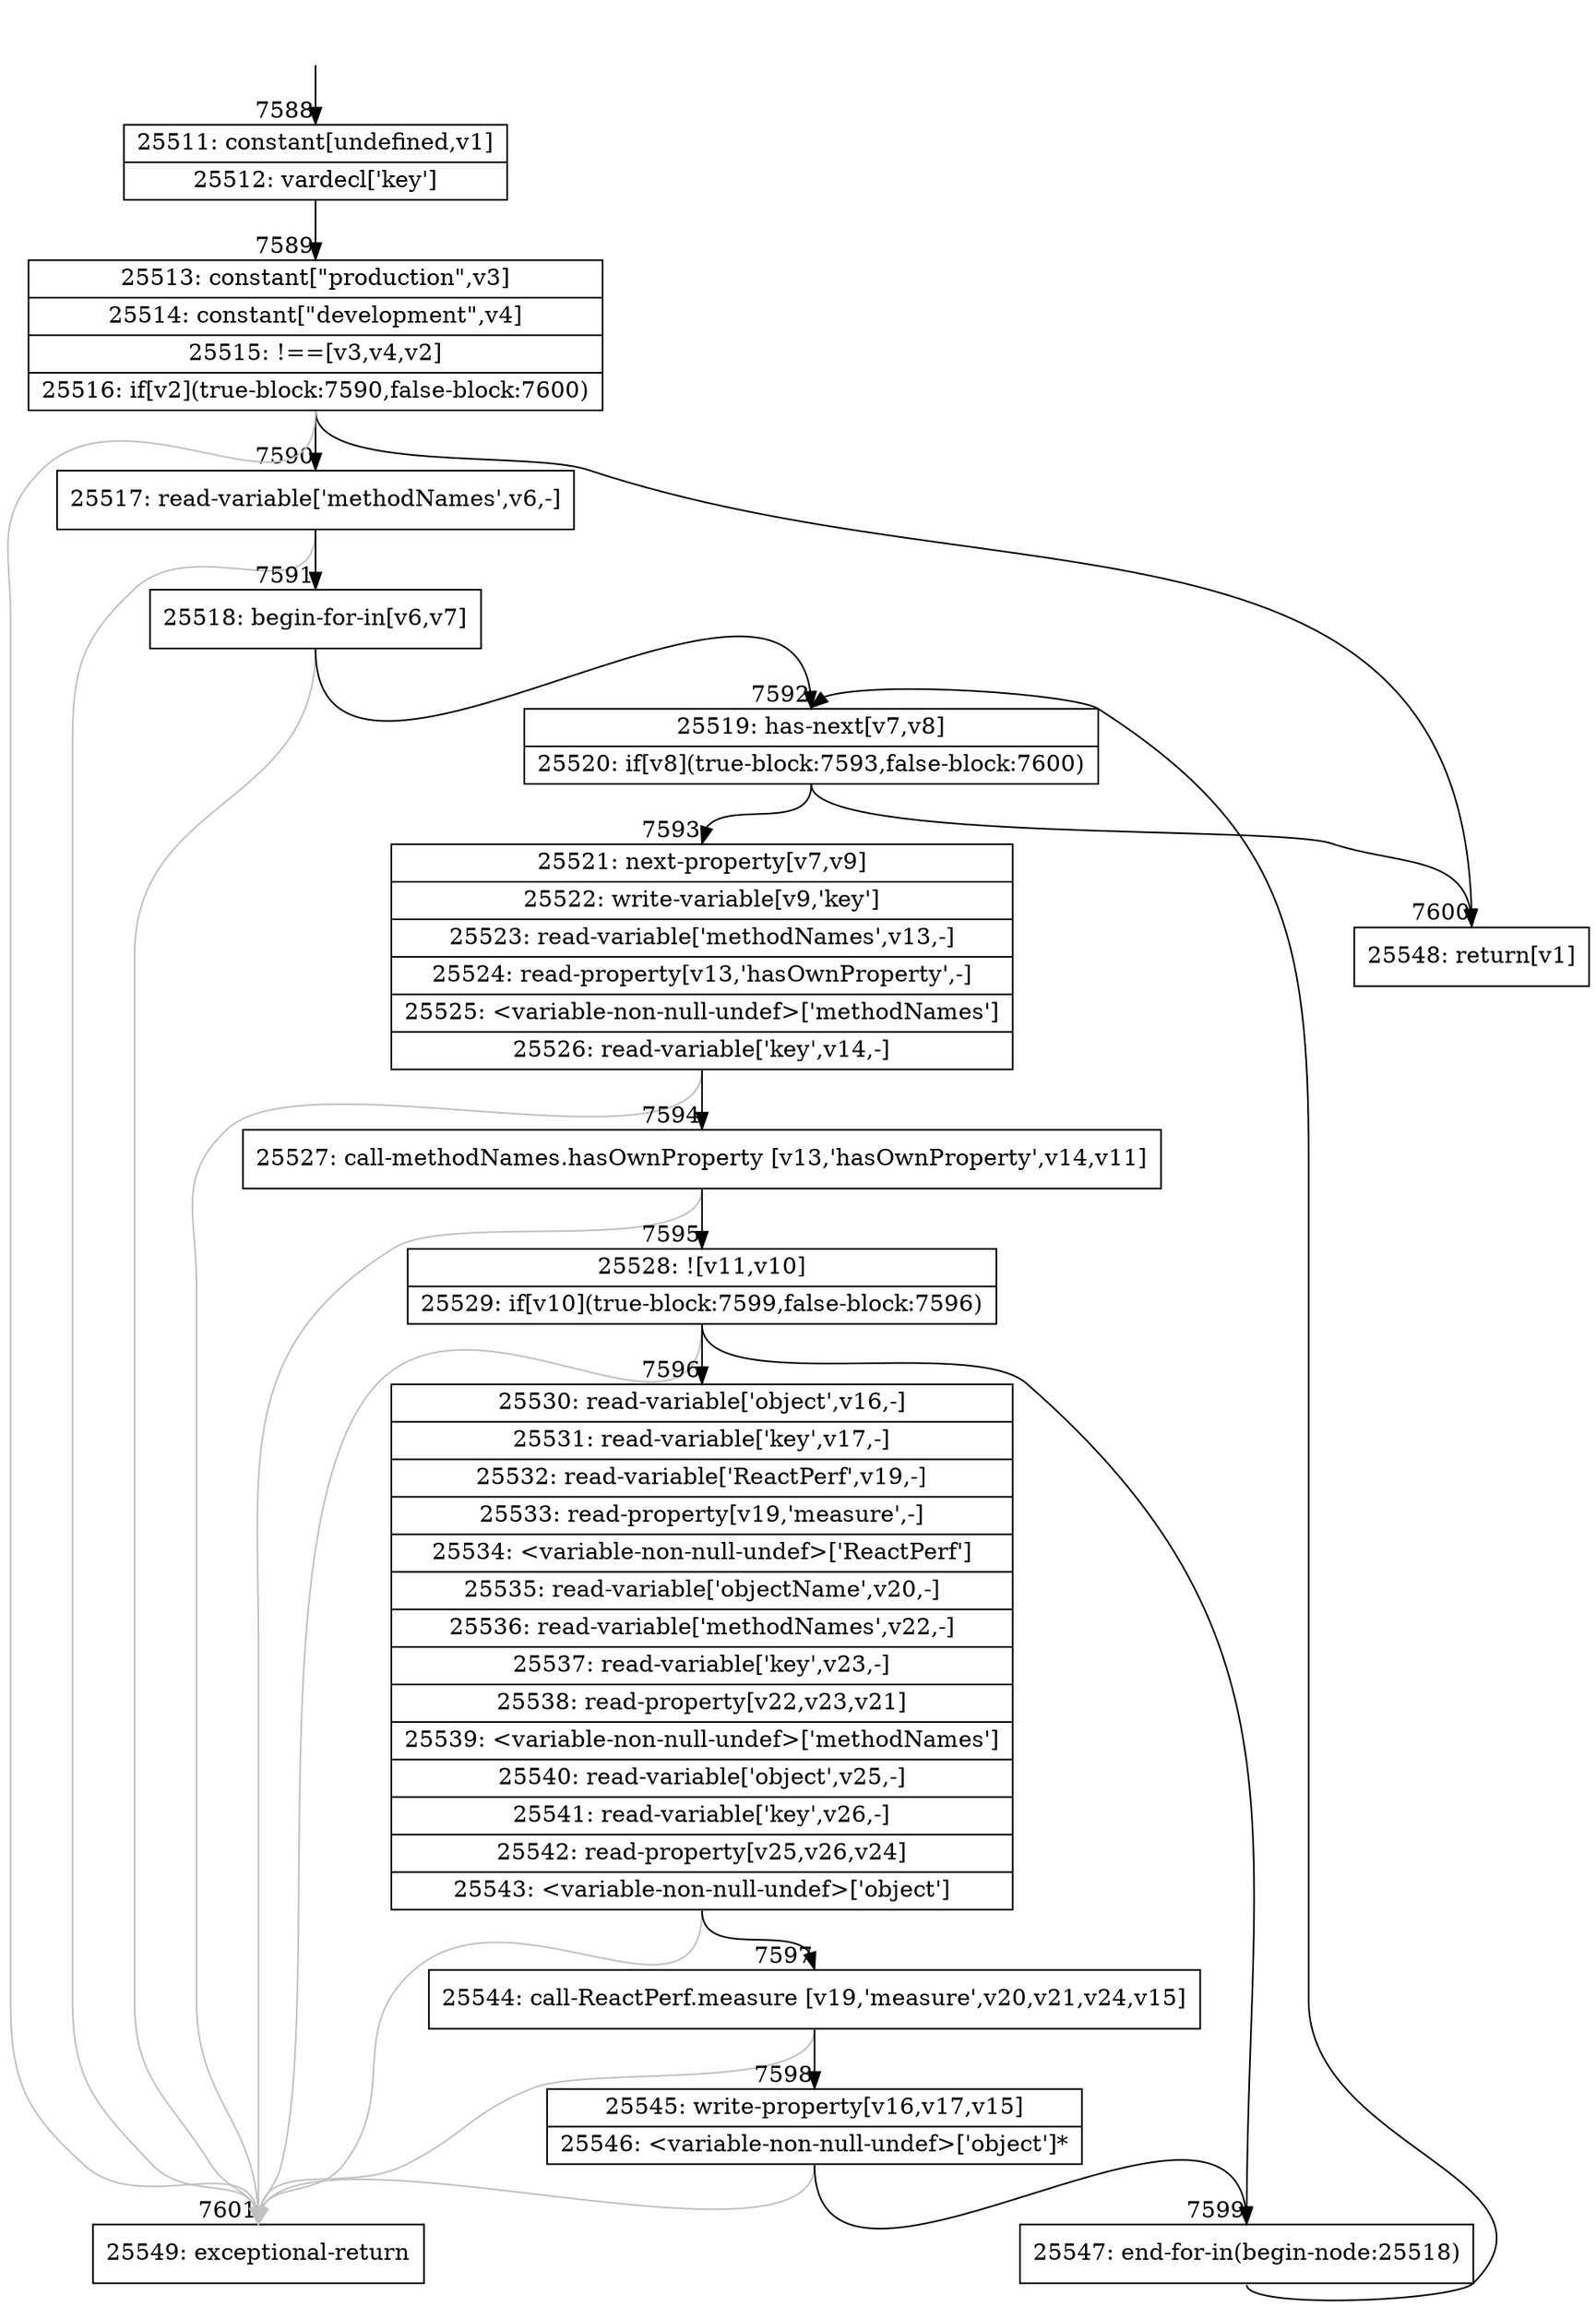 digraph {
rankdir="TD"
BB_entry531[shape=none,label=""];
BB_entry531 -> BB7588 [tailport=s, headport=n, headlabel="    7588"]
BB7588 [shape=record label="{25511: constant[undefined,v1]|25512: vardecl['key']}" ] 
BB7588 -> BB7589 [tailport=s, headport=n, headlabel="      7589"]
BB7589 [shape=record label="{25513: constant[\"production\",v3]|25514: constant[\"development\",v4]|25515: !==[v3,v4,v2]|25516: if[v2](true-block:7590,false-block:7600)}" ] 
BB7589 -> BB7590 [tailport=s, headport=n, headlabel="      7590"]
BB7589 -> BB7600 [tailport=s, headport=n, headlabel="      7600"]
BB7589 -> BB7601 [tailport=s, headport=n, color=gray, headlabel="      7601"]
BB7590 [shape=record label="{25517: read-variable['methodNames',v6,-]}" ] 
BB7590 -> BB7591 [tailport=s, headport=n, headlabel="      7591"]
BB7590 -> BB7601 [tailport=s, headport=n, color=gray]
BB7591 [shape=record label="{25518: begin-for-in[v6,v7]}" ] 
BB7591 -> BB7592 [tailport=s, headport=n, headlabel="      7592"]
BB7591 -> BB7601 [tailport=s, headport=n, color=gray]
BB7592 [shape=record label="{25519: has-next[v7,v8]|25520: if[v8](true-block:7593,false-block:7600)}" ] 
BB7592 -> BB7593 [tailport=s, headport=n, headlabel="      7593"]
BB7592 -> BB7600 [tailport=s, headport=n]
BB7593 [shape=record label="{25521: next-property[v7,v9]|25522: write-variable[v9,'key']|25523: read-variable['methodNames',v13,-]|25524: read-property[v13,'hasOwnProperty',-]|25525: \<variable-non-null-undef\>['methodNames']|25526: read-variable['key',v14,-]}" ] 
BB7593 -> BB7594 [tailport=s, headport=n, headlabel="      7594"]
BB7593 -> BB7601 [tailport=s, headport=n, color=gray]
BB7594 [shape=record label="{25527: call-methodNames.hasOwnProperty [v13,'hasOwnProperty',v14,v11]}" ] 
BB7594 -> BB7595 [tailport=s, headport=n, headlabel="      7595"]
BB7594 -> BB7601 [tailport=s, headport=n, color=gray]
BB7595 [shape=record label="{25528: ![v11,v10]|25529: if[v10](true-block:7599,false-block:7596)}" ] 
BB7595 -> BB7599 [tailport=s, headport=n, headlabel="      7599"]
BB7595 -> BB7596 [tailport=s, headport=n, headlabel="      7596"]
BB7595 -> BB7601 [tailport=s, headport=n, color=gray]
BB7596 [shape=record label="{25530: read-variable['object',v16,-]|25531: read-variable['key',v17,-]|25532: read-variable['ReactPerf',v19,-]|25533: read-property[v19,'measure',-]|25534: \<variable-non-null-undef\>['ReactPerf']|25535: read-variable['objectName',v20,-]|25536: read-variable['methodNames',v22,-]|25537: read-variable['key',v23,-]|25538: read-property[v22,v23,v21]|25539: \<variable-non-null-undef\>['methodNames']|25540: read-variable['object',v25,-]|25541: read-variable['key',v26,-]|25542: read-property[v25,v26,v24]|25543: \<variable-non-null-undef\>['object']}" ] 
BB7596 -> BB7597 [tailport=s, headport=n, headlabel="      7597"]
BB7596 -> BB7601 [tailport=s, headport=n, color=gray]
BB7597 [shape=record label="{25544: call-ReactPerf.measure [v19,'measure',v20,v21,v24,v15]}" ] 
BB7597 -> BB7598 [tailport=s, headport=n, headlabel="      7598"]
BB7597 -> BB7601 [tailport=s, headport=n, color=gray]
BB7598 [shape=record label="{25545: write-property[v16,v17,v15]|25546: \<variable-non-null-undef\>['object']*}" ] 
BB7598 -> BB7599 [tailport=s, headport=n]
BB7598 -> BB7601 [tailport=s, headport=n, color=gray]
BB7599 [shape=record label="{25547: end-for-in(begin-node:25518)}" ] 
BB7599 -> BB7592 [tailport=s, headport=n]
BB7600 [shape=record label="{25548: return[v1]}" ] 
BB7601 [shape=record label="{25549: exceptional-return}" ] 
//#$~ 13403
}
